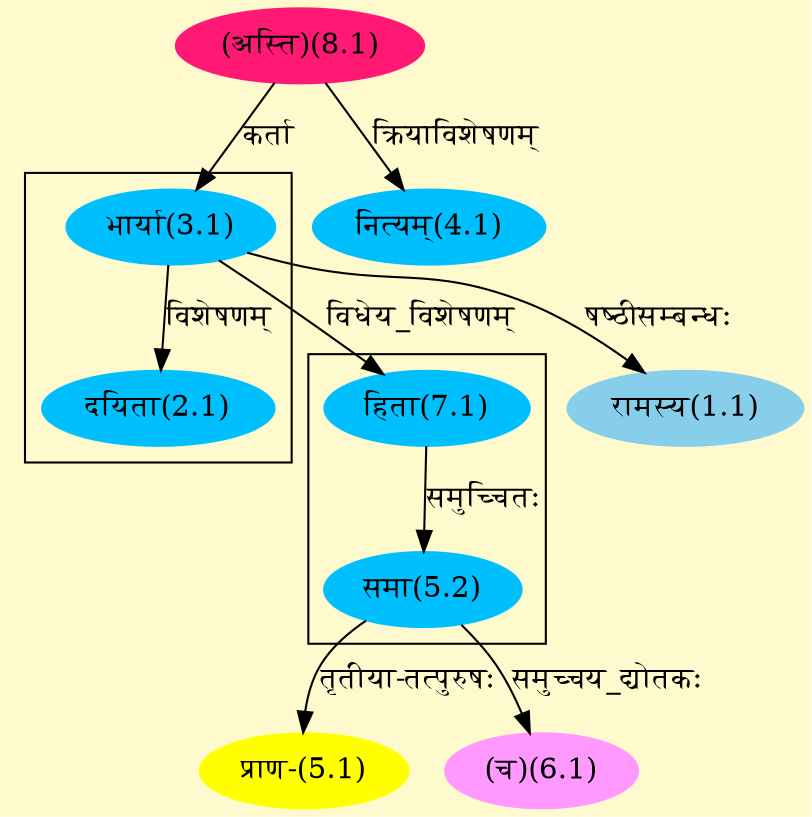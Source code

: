 digraph G{
rankdir=BT;
 compound=true;
 bgcolor="lemonchiffon1";

subgraph cluster_1{
Node2_1 [style=filled, color="#00BFFF" label = "दयिता(2.1)"]
Node3_1 [style=filled, color="#00BFFF" label = "भार्या(3.1)"]

}

subgraph cluster_2{
Node5_2 [style=filled, color="#00BFFF" label = "समा(5.2)"]
Node7_1 [style=filled, color="#00BFFF" label = "हिता(7.1)"]

}
Node1_1 [style=filled, color="#87CEEB" label = "रामस्य(1.1)"]
Node3_1 [style=filled, color="#00BFFF" label = "भार्या(3.1)"]
Node8_1 [style=filled, color="#FF1975" label = "(अस्ति)(8.1)"]
Node4_1 [style=filled, color="#00BFFF" label = "नित्यम्(4.1)"]
Node5_1 [style=filled, color="#FFFF00" label = "प्राण-(5.1)"]
Node5_2 [style=filled, color="#00BFFF" label = "समा(5.2)"]
Node6_1 [style=filled, color="#FF99FF" label = "(च)(6.1)"]
Node7_1 [style=filled, color="#00BFFF" label = "हिता(7.1)"]
/* Start of Relations section */

Node1_1 -> Node3_1 [  label="षष्ठीसम्बन्धः"  dir="back" ]
Node2_1 -> Node3_1 [  label="विशेषणम्"  dir="back" ]
Node3_1 -> Node8_1 [  label="कर्ता"  dir="back" ]
Node4_1 -> Node8_1 [  label="क्रियाविशेषणम्"  dir="back" ]
Node5_1 -> Node5_2 [  label="तृतीया-तत्पुरुषः"  dir="back" ]
Node5_2 -> Node7_1 [  label="समुच्चितः"  dir="back" ]
Node6_1 -> Node5_2 [  label="समुच्चय_द्योतकः"  dir="back" ]
Node7_1 -> Node3_1 [  label="विधेय_विशेषणम्"  dir="back" ]
}

